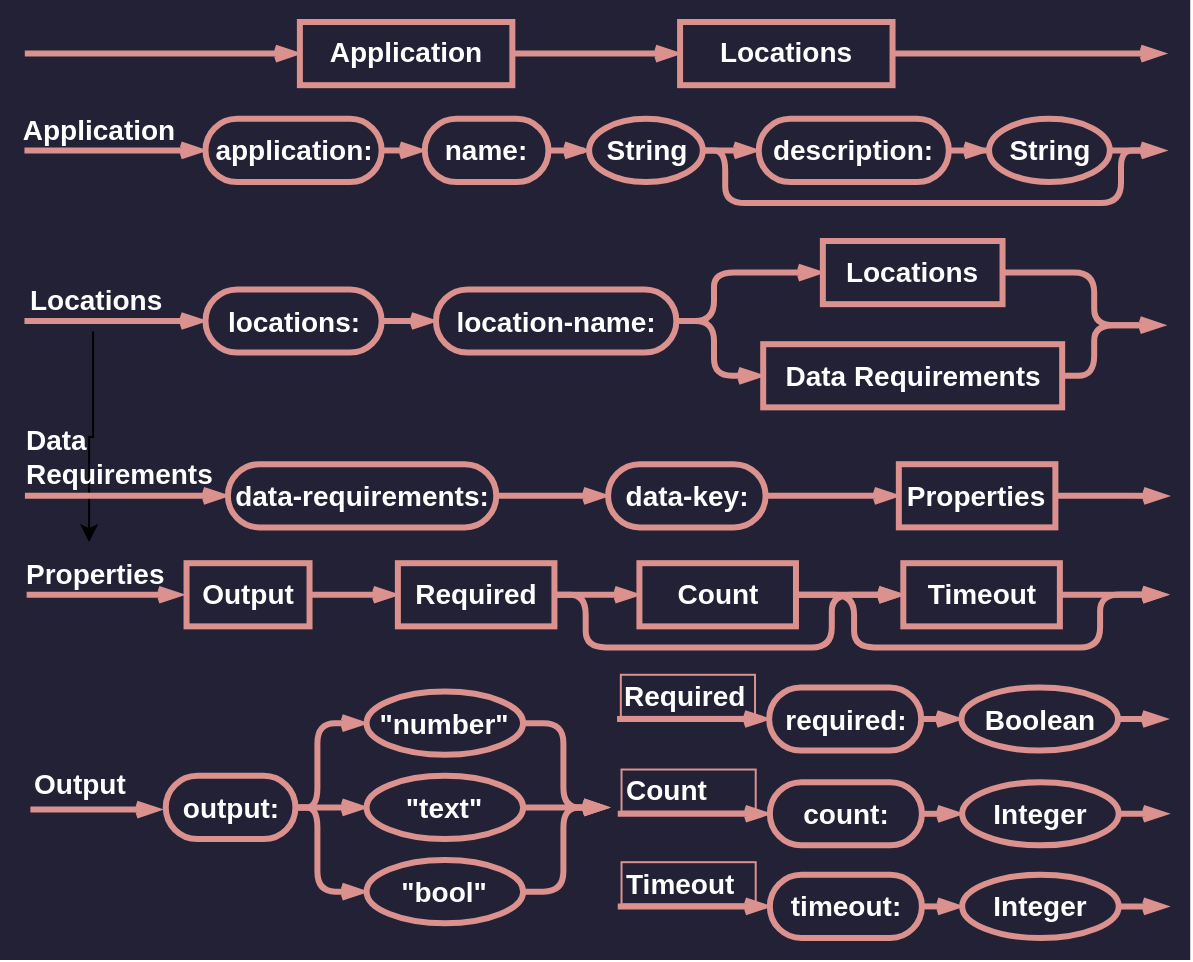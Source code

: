 <mxfile version="22.1.16" type="device">
  <diagram name="Page-1" id="lv2RBA-2qfxnkMvO_x3A">
    <mxGraphModel dx="336" dy="812" grid="1" gridSize="10" guides="1" tooltips="1" connect="1" arrows="1" fold="1" page="1" pageScale="1" pageWidth="850" pageHeight="1100" math="0" shadow="0">
      <root>
        <mxCell id="0" />
        <mxCell id="1" parent="0" />
        <mxCell id="O5-8CPs11LgDphCisBiJ-3" value="" style="group;fillColor=#232136;strokeColor=#232136;strokeWidth=22;" parent="1" vertex="1" connectable="0">
          <mxGeometry x="940" y="290" width="573.1" height="458" as="geometry" />
        </mxCell>
        <mxCell id="4REqOIB7tcGAyymllORO-14" style="edgeStyle=orthogonalEdgeStyle;shape=connector;curved=0;rounded=0;orthogonalLoop=1;jettySize=auto;html=1;exitX=0;exitY=0.5;exitDx=0;exitDy=0;labelBackgroundColor=default;strokeColor=#DB918D;strokeWidth=3;align=center;verticalAlign=middle;fontFamily=Helvetica;fontSize=11;fontColor=#FFFFFF;endArrow=none;endFill=0;startArrow=openThin;startFill=0;fontStyle=0" parent="O5-8CPs11LgDphCisBiJ-3" source="4REqOIB7tcGAyymllORO-15" edge="1">
          <mxGeometry relative="1" as="geometry">
            <mxPoint x="1.23" y="149.508" as="targetPoint" />
          </mxGeometry>
        </mxCell>
        <mxCell id="4REqOIB7tcGAyymllORO-15" value="&lt;b style=&quot;border-color: var(--border-color); font-size: 14px;&quot;&gt;&lt;font style=&quot;border-color: var(--border-color); font-size: 14px;&quot;&gt;locations:&lt;/font&gt;&lt;/b&gt;" style="rounded=1;whiteSpace=wrap;html=1;strokeColor=#DB918D;fontFamily=Helvetica;fontSize=14;fontColor=#FFFFFF;fillColor=none;arcSize=50;fontStyle=0;shadow=0;labelBackgroundColor=none;align=center;verticalAlign=middle;strokeWidth=3;container=0;" parent="O5-8CPs11LgDphCisBiJ-3" vertex="1">
          <mxGeometry x="91.739" y="133.715" width="88.071" height="31.586" as="geometry" />
        </mxCell>
        <mxCell id="3jkLYGCz1c5kdh6TVQaA-1" value="" style="edgeStyle=orthogonalEdgeStyle;rounded=0;orthogonalLoop=1;jettySize=auto;html=1;" edge="1" parent="O5-8CPs11LgDphCisBiJ-3" source="4REqOIB7tcGAyymllORO-19" target="4REqOIB7tcGAyymllORO-117">
          <mxGeometry relative="1" as="geometry" />
        </mxCell>
        <mxCell id="4REqOIB7tcGAyymllORO-19" value="&lt;font style=&quot;font-size: 14px;&quot;&gt;&lt;b style=&quot;font-size: 14px;&quot;&gt;Locations&lt;/b&gt;&lt;/font&gt;" style="text;html=1;strokeColor=none;fillColor=none;align=left;verticalAlign=middle;whiteSpace=wrap;rounded=0;fontSize=14;fontFamily=Helvetica;fontColor=#FFFFFF;fontStyle=0;container=0;" parent="O5-8CPs11LgDphCisBiJ-3" vertex="1">
          <mxGeometry x="2.013" y="123.186" width="67.093" height="31.586" as="geometry" />
        </mxCell>
        <mxCell id="4REqOIB7tcGAyymllORO-65" style="edgeStyle=orthogonalEdgeStyle;shape=connector;curved=0;rounded=1;orthogonalLoop=1;jettySize=auto;html=1;exitX=1;exitY=0.5;exitDx=0;exitDy=0;labelBackgroundColor=default;strokeColor=#DB918D;strokeWidth=3;align=center;verticalAlign=middle;fontFamily=Helvetica;fontSize=11;fontColor=#FFFFFF;startArrow=none;startFill=0;endArrow=none;endFill=0;fontStyle=0" parent="O5-8CPs11LgDphCisBiJ-3" source="4REqOIB7tcGAyymllORO-50" edge="1">
          <mxGeometry relative="1" as="geometry">
            <mxPoint x="558.451" y="151.614" as="targetPoint" />
            <Array as="points">
              <mxPoint x="536.087" y="125.292" />
              <mxPoint x="536.087" y="151.614" />
            </Array>
          </mxGeometry>
        </mxCell>
        <mxCell id="4REqOIB7tcGAyymllORO-50" value="&lt;b style=&quot;border-color: var(--border-color); font-size: 14px;&quot;&gt;&lt;font style=&quot;border-color: var(--border-color); font-size: 14px;&quot;&gt;Locations&lt;/font&gt;&lt;/b&gt;" style="rounded=1;whiteSpace=wrap;html=1;strokeColor=#DB918D;fontFamily=Helvetica;fontSize=14;fontColor=#FFFFFF;fillColor=none;arcSize=0;fontStyle=0;shadow=0;labelBackgroundColor=none;container=0;strokeWidth=3;" parent="O5-8CPs11LgDphCisBiJ-3" vertex="1">
          <mxGeometry x="400.424" y="109.499" width="89.838" height="31.586" as="geometry" />
        </mxCell>
        <mxCell id="4REqOIB7tcGAyymllORO-55" style="edgeStyle=orthogonalEdgeStyle;shape=connector;curved=0;rounded=1;orthogonalLoop=1;jettySize=auto;html=1;exitX=1;exitY=0.5;exitDx=0;exitDy=0;entryX=0;entryY=0.5;entryDx=0;entryDy=0;labelBackgroundColor=default;strokeColor=#DB918D;strokeWidth=3;align=center;verticalAlign=middle;fontFamily=Helvetica;fontSize=11;fontColor=#FFFFFF;startArrow=none;startFill=0;endArrow=openThin;endFill=0;fontStyle=0" parent="O5-8CPs11LgDphCisBiJ-3" source="4REqOIB7tcGAyymllORO-51" target="4REqOIB7tcGAyymllORO-50" edge="1">
          <mxGeometry relative="1" as="geometry">
            <Array as="points">
              <mxPoint x="345.989" y="149.508" />
              <mxPoint x="345.989" y="125.292" />
            </Array>
          </mxGeometry>
        </mxCell>
        <mxCell id="4REqOIB7tcGAyymllORO-51" value="&lt;p style=&quot;font-size: 14px;&quot;&gt;&lt;font style=&quot;font-size: 14px;&quot;&gt;&lt;b style=&quot;font-size: 14px;&quot;&gt;location-name:&lt;/b&gt;&lt;/font&gt;&lt;/p&gt;" style="rounded=1;whiteSpace=wrap;html=1;arcSize=50;fontStyle=0;fillColor=none;strokeColor=#DB918D;labelBackgroundColor=none;fontColor=#FFFFFF;container=0;strokeWidth=3;fontSize=14;" parent="O5-8CPs11LgDphCisBiJ-3" vertex="1">
          <mxGeometry x="206.979" y="133.715" width="120.209" height="31.586" as="geometry" />
        </mxCell>
        <mxCell id="4REqOIB7tcGAyymllORO-53" value="" style="edgeStyle=orthogonalEdgeStyle;shape=connector;curved=0;rounded=0;orthogonalLoop=1;jettySize=auto;html=1;labelBackgroundColor=default;strokeColor=#DB918D;strokeWidth=3;align=center;verticalAlign=middle;fontFamily=Helvetica;fontSize=11;fontColor=#FFFFFF;startArrow=none;startFill=0;endArrow=openThin;endFill=0;fontStyle=0" parent="O5-8CPs11LgDphCisBiJ-3" source="4REqOIB7tcGAyymllORO-15" target="4REqOIB7tcGAyymllORO-51" edge="1">
          <mxGeometry relative="1" as="geometry">
            <Array as="points">
              <mxPoint x="189.438" y="149.508" />
              <mxPoint x="189.438" y="149.508" />
            </Array>
          </mxGeometry>
        </mxCell>
        <mxCell id="4REqOIB7tcGAyymllORO-64" style="edgeStyle=orthogonalEdgeStyle;shape=connector;curved=0;rounded=1;orthogonalLoop=1;jettySize=auto;html=1;exitX=1;exitY=0.5;exitDx=0;exitDy=0;labelBackgroundColor=default;strokeColor=#DB918D;strokeWidth=3;align=center;verticalAlign=middle;fontFamily=Helvetica;fontSize=11;fontColor=#FFFFFF;startArrow=none;startFill=0;endArrow=openThin;endFill=0;entryX=-0.004;entryY=0.719;entryDx=0;entryDy=0;entryPerimeter=0;fontStyle=0" parent="O5-8CPs11LgDphCisBiJ-3" source="4REqOIB7tcGAyymllORO-54" edge="1">
          <mxGeometry relative="1" as="geometry">
            <mxPoint x="571.333" y="151.435" as="targetPoint" />
            <Array as="points">
              <mxPoint x="536.087" y="176.883" />
              <mxPoint x="536.087" y="151.614" />
              <mxPoint x="571.87" y="151.614" />
            </Array>
          </mxGeometry>
        </mxCell>
        <mxCell id="4REqOIB7tcGAyymllORO-54" value="&lt;b style=&quot;border-color: var(--border-color); font-size: 14px;&quot;&gt;&lt;font style=&quot;border-color: var(--border-color); font-size: 14px;&quot;&gt;Data Requirements&lt;/font&gt;&lt;/b&gt;" style="rounded=1;whiteSpace=wrap;html=1;strokeColor=#DB918D;fontFamily=Helvetica;fontSize=14;fontColor=#FFFFFF;fillColor=none;arcSize=0;fontStyle=0;shadow=0;labelBackgroundColor=none;container=0;strokeWidth=3;" parent="O5-8CPs11LgDphCisBiJ-3" vertex="1">
          <mxGeometry x="370.601" y="161.09" width="149.484" height="31.586" as="geometry" />
        </mxCell>
        <mxCell id="4REqOIB7tcGAyymllORO-56" style="edgeStyle=orthogonalEdgeStyle;shape=connector;curved=0;rounded=1;orthogonalLoop=1;jettySize=auto;html=1;exitX=1;exitY=0.5;exitDx=0;exitDy=0;entryX=0;entryY=0.5;entryDx=0;entryDy=0;labelBackgroundColor=default;strokeColor=#DB918D;strokeWidth=3;align=center;verticalAlign=middle;fontFamily=Helvetica;fontSize=11;fontColor=#FFFFFF;startArrow=none;startFill=0;endArrow=openThin;endFill=0;fontStyle=0" parent="O5-8CPs11LgDphCisBiJ-3" source="4REqOIB7tcGAyymllORO-51" target="4REqOIB7tcGAyymllORO-54" edge="1">
          <mxGeometry relative="1" as="geometry">
            <Array as="points">
              <mxPoint x="345.989" y="149.508" />
              <mxPoint x="345.989" y="176.883" />
            </Array>
          </mxGeometry>
        </mxCell>
        <mxCell id="4REqOIB7tcGAyymllORO-2" style="edgeStyle=orthogonalEdgeStyle;shape=connector;curved=0;rounded=0;orthogonalLoop=1;jettySize=auto;html=1;exitX=0;exitY=0.5;exitDx=0;exitDy=0;labelBackgroundColor=default;strokeColor=#DB918D;strokeWidth=3;align=center;verticalAlign=middle;fontFamily=Helvetica;fontSize=11;fontColor=#FFFFFF;endArrow=none;endFill=0;startArrow=openThin;startFill=0;fontStyle=0" parent="O5-8CPs11LgDphCisBiJ-3" source="4REqOIB7tcGAyymllORO-3" edge="1">
          <mxGeometry relative="1" as="geometry">
            <mxPoint x="1.403" y="15.793" as="targetPoint" />
          </mxGeometry>
        </mxCell>
        <mxCell id="4REqOIB7tcGAyymllORO-3" value="&lt;b style=&quot;border-color: var(--border-color); font-size: 14px;&quot;&gt;&lt;font style=&quot;border-color: var(--border-color); font-size: 14px;&quot;&gt;Application&lt;/font&gt;&lt;/b&gt;" style="rounded=1;whiteSpace=wrap;html=1;strokeColor=#DB918D;fontFamily=Helvetica;fontSize=14;fontColor=#FFFFFF;fillColor=none;arcSize=0;fontStyle=0;shadow=0;labelBackgroundColor=none;align=center;verticalAlign=top;strokeWidth=3;container=0;" parent="O5-8CPs11LgDphCisBiJ-3" vertex="1">
          <mxGeometry x="138.945" width="106.231" height="31.586" as="geometry" />
        </mxCell>
        <mxCell id="4REqOIB7tcGAyymllORO-4" style="edgeStyle=orthogonalEdgeStyle;shape=connector;curved=0;rounded=0;orthogonalLoop=1;jettySize=auto;html=1;exitX=1;exitY=0.5;exitDx=0;exitDy=0;labelBackgroundColor=default;strokeColor=#DB918D;strokeWidth=3;align=center;verticalAlign=middle;fontFamily=Helvetica;fontSize=11;fontColor=#FFFFFF;endArrow=openThin;endFill=0;fontStyle=0" parent="O5-8CPs11LgDphCisBiJ-3" source="4REqOIB7tcGAyymllORO-5" edge="1">
          <mxGeometry relative="1" as="geometry">
            <mxPoint x="571.697" y="15.793" as="targetPoint" />
          </mxGeometry>
        </mxCell>
        <mxCell id="4REqOIB7tcGAyymllORO-5" value="&lt;b style=&quot;border-color: var(--border-color); font-size: 14px;&quot;&gt;&lt;font style=&quot;border-color: var(--border-color); font-size: 14px;&quot;&gt;Locations&lt;/font&gt;&lt;/b&gt;" style="rounded=1;whiteSpace=wrap;html=1;strokeColor=#DB918D;fontFamily=Helvetica;fontSize=14;fontColor=#FFFFFF;fillColor=none;arcSize=0;fontStyle=0;shadow=0;labelBackgroundColor=none;verticalAlign=top;strokeWidth=3;container=0;" parent="O5-8CPs11LgDphCisBiJ-3" vertex="1">
          <mxGeometry x="329.042" width="106.231" height="31.586" as="geometry" />
        </mxCell>
        <mxCell id="4REqOIB7tcGAyymllORO-6" style="edgeStyle=orthogonalEdgeStyle;shape=connector;curved=0;rounded=0;orthogonalLoop=1;jettySize=auto;html=1;exitX=1;exitY=0.5;exitDx=0;exitDy=0;labelBackgroundColor=default;strokeColor=#DB918D;strokeWidth=3;align=center;verticalAlign=middle;fontFamily=Helvetica;fontSize=11;fontColor=#FFFFFF;endArrow=openThin;endFill=0;fontStyle=0" parent="O5-8CPs11LgDphCisBiJ-3" source="4REqOIB7tcGAyymllORO-3" target="4REqOIB7tcGAyymllORO-5" edge="1">
          <mxGeometry relative="1" as="geometry" />
        </mxCell>
        <mxCell id="MEt0MIwIxQcFvyBTdbw6-34" style="edgeStyle=orthogonalEdgeStyle;shape=connector;curved=0;rounded=0;orthogonalLoop=1;jettySize=auto;html=1;exitX=0;exitY=0.5;exitDx=0;exitDy=0;labelBackgroundColor=default;strokeColor=#DB918D;strokeWidth=3;align=center;verticalAlign=middle;fontFamily=Helvetica;fontSize=11;fontColor=#FFFFFF;endArrow=none;endFill=0;startArrow=openThin;startFill=0;fontStyle=0" parent="O5-8CPs11LgDphCisBiJ-3" source="MEt0MIwIxQcFvyBTdbw6-35" edge="1">
          <mxGeometry relative="1" as="geometry">
            <mxPoint x="1.23" y="64.225" as="targetPoint" />
          </mxGeometry>
        </mxCell>
        <mxCell id="MEt0MIwIxQcFvyBTdbw6-35" value="&lt;b style=&quot;border-color: var(--border-color); font-size: 14px;&quot;&gt;&lt;font style=&quot;border-color: var(--border-color); font-size: 14px;&quot;&gt;application:&lt;/font&gt;&lt;/b&gt;" style="rounded=1;whiteSpace=wrap;html=1;strokeColor=#DB918D;fontFamily=Helvetica;fontSize=14;fontColor=#FFFFFF;fillColor=none;arcSize=50;fontStyle=0;shadow=0;labelBackgroundColor=none;align=center;verticalAlign=middle;strokeWidth=3;container=0;" parent="O5-8CPs11LgDphCisBiJ-3" vertex="1">
          <mxGeometry x="91.739" y="48.432" width="88.071" height="31.586" as="geometry" />
        </mxCell>
        <mxCell id="MEt0MIwIxQcFvyBTdbw6-36" style="edgeStyle=orthogonalEdgeStyle;shape=connector;curved=0;rounded=0;orthogonalLoop=1;jettySize=auto;html=1;exitX=1;exitY=0.5;exitDx=0;exitDy=0;labelBackgroundColor=default;strokeColor=#DB918D;strokeWidth=3;align=center;verticalAlign=middle;fontFamily=Helvetica;fontSize=11;fontColor=#FFFFFF;endArrow=openThin;endFill=0;fontStyle=0" parent="O5-8CPs11LgDphCisBiJ-3" source="MEt0MIwIxQcFvyBTdbw6-46" edge="1">
          <mxGeometry relative="1" as="geometry">
            <mxPoint x="571.87" y="64.225" as="targetPoint" />
            <mxPoint x="556.215" y="64.225" as="sourcePoint" />
            <Array as="points" />
          </mxGeometry>
        </mxCell>
        <mxCell id="MEt0MIwIxQcFvyBTdbw6-37" value="&lt;b style=&quot;border-color: var(--border-color); font-size: 14px;&quot;&gt;&lt;font style=&quot;border-color: var(--border-color); font-size: 14px;&quot;&gt;name:&lt;/font&gt;&lt;/b&gt;" style="rounded=1;whiteSpace=wrap;html=1;strokeColor=#DB918D;fontFamily=Helvetica;fontSize=14;fontColor=#FFFFFF;fillColor=none;arcSize=50;fontStyle=0;shadow=0;labelBackgroundColor=none;verticalAlign=middle;strokeWidth=3;container=0;" parent="O5-8CPs11LgDphCisBiJ-3" vertex="1">
          <mxGeometry x="201.392" y="48.432" width="61.849" height="31.586" as="geometry" />
        </mxCell>
        <mxCell id="MEt0MIwIxQcFvyBTdbw6-38" style="edgeStyle=orthogonalEdgeStyle;shape=connector;curved=0;rounded=0;orthogonalLoop=1;jettySize=auto;html=1;exitX=1;exitY=0.5;exitDx=0;exitDy=0;labelBackgroundColor=default;strokeColor=#DB918D;strokeWidth=3;align=center;verticalAlign=middle;fontFamily=Helvetica;fontSize=11;fontColor=#FFFFFF;endArrow=openThin;endFill=0;fontStyle=0" parent="O5-8CPs11LgDphCisBiJ-3" source="MEt0MIwIxQcFvyBTdbw6-35" target="MEt0MIwIxQcFvyBTdbw6-37" edge="1">
          <mxGeometry relative="1" as="geometry">
            <Array as="points">
              <mxPoint x="214.039" y="64.225" />
              <mxPoint x="214.039" y="64.225" />
            </Array>
          </mxGeometry>
        </mxCell>
        <mxCell id="MEt0MIwIxQcFvyBTdbw6-39" value="&lt;font style=&quot;font-size: 14px;&quot;&gt;&lt;b style=&quot;font-size: 14px;&quot;&gt;Application&lt;/b&gt;&lt;/font&gt;" style="text;html=1;strokeColor=none;fillColor=none;align=center;verticalAlign=middle;whiteSpace=wrap;rounded=0;fontSize=14;fontFamily=Helvetica;fontColor=#FFFFFF;fontStyle=0;container=0;" parent="O5-8CPs11LgDphCisBiJ-3" vertex="1">
          <mxGeometry x="5.367" y="37.903" width="67.093" height="31.586" as="geometry" />
        </mxCell>
        <mxCell id="MEt0MIwIxQcFvyBTdbw6-42" value="" style="edgeStyle=orthogonalEdgeStyle;shape=connector;curved=0;rounded=0;orthogonalLoop=1;jettySize=auto;html=1;exitX=1;exitY=0.5;exitDx=0;exitDy=0;labelBackgroundColor=default;strokeColor=#DB918D;strokeWidth=3;align=center;verticalAlign=middle;fontFamily=Helvetica;fontSize=11;fontColor=#FFFFFF;endArrow=openThin;endFill=0;fontStyle=0" parent="O5-8CPs11LgDphCisBiJ-3" source="MEt0MIwIxQcFvyBTdbw6-37" target="MEt0MIwIxQcFvyBTdbw6-41" edge="1">
          <mxGeometry relative="1" as="geometry">
            <mxPoint x="571.523" y="64.225" as="targetPoint" />
            <mxPoint x="281.132" y="64.225" as="sourcePoint" />
            <Array as="points">
              <mxPoint x="281.132" y="64.225" />
              <mxPoint x="281.132" y="64.225" />
            </Array>
          </mxGeometry>
        </mxCell>
        <mxCell id="MEt0MIwIxQcFvyBTdbw6-45" style="edgeStyle=orthogonalEdgeStyle;shape=connector;curved=0;rounded=1;orthogonalLoop=1;jettySize=auto;html=1;labelBackgroundColor=default;strokeColor=#DB918D;strokeWidth=3;align=center;verticalAlign=middle;fontFamily=Helvetica;fontSize=11;fontColor=#FFFFFF;endArrow=none;endFill=0;fontStyle=0" parent="O5-8CPs11LgDphCisBiJ-3" source="MEt0MIwIxQcFvyBTdbw6-41" edge="1">
          <mxGeometry relative="1" as="geometry">
            <mxPoint x="560.688" y="64.225" as="targetPoint" />
            <Array as="points">
              <mxPoint x="351.58" y="64.225" />
              <mxPoint x="351.58" y="90.547" />
              <mxPoint x="549.506" y="90.547" />
              <mxPoint x="549.506" y="64.225" />
            </Array>
          </mxGeometry>
        </mxCell>
        <mxCell id="MEt0MIwIxQcFvyBTdbw6-41" value="&lt;b style=&quot;border-color: var(--border-color); font-size: 14px;&quot;&gt;&lt;font style=&quot;border-color: var(--border-color); font-size: 14px;&quot;&gt;String&lt;/font&gt;&lt;/b&gt;" style="ellipse;whiteSpace=wrap;html=1;rounded=1;labelBackgroundColor=none;strokeColor=#DB918D;fontFamily=Helvetica;fontSize=14;fontColor=#FFFFFF;fillColor=none;container=0;strokeWidth=3;fontStyle=0" parent="O5-8CPs11LgDphCisBiJ-3" vertex="1">
          <mxGeometry x="283.559" y="48.432" width="56.839" height="31.586" as="geometry" />
        </mxCell>
        <mxCell id="MEt0MIwIxQcFvyBTdbw6-44" value="" style="edgeStyle=orthogonalEdgeStyle;shape=connector;curved=0;rounded=0;orthogonalLoop=1;jettySize=auto;html=1;exitX=1;exitY=0.5;exitDx=0;exitDy=0;labelBackgroundColor=default;strokeColor=#DB918D;strokeWidth=3;align=center;verticalAlign=middle;fontFamily=Helvetica;fontSize=11;fontColor=#FFFFFF;endArrow=openThin;endFill=0;fontStyle=0" parent="O5-8CPs11LgDphCisBiJ-3" source="MEt0MIwIxQcFvyBTdbw6-41" target="MEt0MIwIxQcFvyBTdbw6-43" edge="1">
          <mxGeometry relative="1" as="geometry">
            <mxPoint x="571.523" y="64.225" as="targetPoint" />
            <mxPoint x="359.408" y="64.225" as="sourcePoint" />
            <Array as="points">
              <mxPoint x="359.408" y="64.225" />
              <mxPoint x="359.408" y="64.225" />
            </Array>
          </mxGeometry>
        </mxCell>
        <mxCell id="MEt0MIwIxQcFvyBTdbw6-43" value="&lt;b style=&quot;border-color: var(--border-color); font-size: 14px;&quot;&gt;&lt;font style=&quot;border-color: var(--border-color); font-size: 14px;&quot;&gt;description:&lt;/font&gt;&lt;/b&gt;" style="rounded=1;whiteSpace=wrap;html=1;strokeColor=#DB918D;fontFamily=Helvetica;fontSize=14;fontColor=#FFFFFF;fillColor=none;arcSize=50;fontStyle=0;shadow=0;labelBackgroundColor=none;verticalAlign=middle;strokeWidth=3;container=0;" parent="O5-8CPs11LgDphCisBiJ-3" vertex="1">
          <mxGeometry x="368.354" y="48.432" width="95.049" height="31.586" as="geometry" />
        </mxCell>
        <mxCell id="MEt0MIwIxQcFvyBTdbw6-47" value="" style="edgeStyle=orthogonalEdgeStyle;shape=connector;curved=0;rounded=0;orthogonalLoop=1;jettySize=auto;html=1;exitX=1;exitY=0.5;exitDx=0;exitDy=0;labelBackgroundColor=default;strokeColor=#DB918D;strokeWidth=3;align=center;verticalAlign=middle;fontFamily=Helvetica;fontSize=11;fontColor=#FFFFFF;endArrow=openThin;endFill=0;fontStyle=0" parent="O5-8CPs11LgDphCisBiJ-3" source="MEt0MIwIxQcFvyBTdbw6-43" target="MEt0MIwIxQcFvyBTdbw6-46" edge="1">
          <mxGeometry relative="1" as="geometry">
            <mxPoint x="571.523" y="64.225" as="targetPoint" />
            <mxPoint x="482.412" y="64.225" as="sourcePoint" />
            <Array as="points">
              <mxPoint x="482.412" y="64.225" />
              <mxPoint x="482.412" y="64.225" />
            </Array>
          </mxGeometry>
        </mxCell>
        <mxCell id="MEt0MIwIxQcFvyBTdbw6-46" value="&lt;b style=&quot;border-color: var(--border-color); font-size: 14px;&quot;&gt;&lt;font style=&quot;border-color: var(--border-color); font-size: 14px;&quot;&gt;String&lt;/font&gt;&lt;/b&gt;" style="ellipse;whiteSpace=wrap;html=1;rounded=1;labelBackgroundColor=none;strokeColor=#DB918D;fontFamily=Helvetica;fontSize=14;fontColor=#FFFFFF;fillColor=none;container=0;strokeWidth=3;fontStyle=0" parent="O5-8CPs11LgDphCisBiJ-3" vertex="1">
          <mxGeometry x="483.53" y="48.432" width="60.384" height="31.586" as="geometry" />
        </mxCell>
        <mxCell id="4REqOIB7tcGAyymllORO-69" style="edgeStyle=orthogonalEdgeStyle;shape=connector;curved=0;rounded=0;orthogonalLoop=1;jettySize=auto;html=1;exitX=0;exitY=0.5;exitDx=0;exitDy=0;labelBackgroundColor=default;strokeColor=#DB918D;strokeWidth=3;align=center;verticalAlign=middle;fontFamily=Helvetica;fontSize=11;fontColor=#FFFFFF;endArrow=none;endFill=0;startArrow=openThin;startFill=0;fontStyle=0" parent="O5-8CPs11LgDphCisBiJ-3" source="4REqOIB7tcGAyymllORO-70" edge="1">
          <mxGeometry relative="1" as="geometry">
            <mxPoint x="1.454" y="236.897" as="targetPoint" />
          </mxGeometry>
        </mxCell>
        <mxCell id="4REqOIB7tcGAyymllORO-70" value="&lt;font style=&quot;font-size: 14px;&quot;&gt;&lt;b style=&quot;font-size: 14px;&quot;&gt;data-requirements:&lt;/b&gt;&lt;/font&gt;" style="rounded=1;whiteSpace=wrap;html=1;strokeColor=#DB918D;fontFamily=Helvetica;fontSize=14;fontColor=#FFFFFF;fillColor=none;arcSize=50;fontStyle=0;shadow=0;labelBackgroundColor=none;align=center;verticalAlign=middle;strokeWidth=3;container=0;" parent="O5-8CPs11LgDphCisBiJ-3" vertex="1">
          <mxGeometry x="102.955" y="221.103" width="134.187" height="31.586" as="geometry" />
        </mxCell>
        <mxCell id="4REqOIB7tcGAyymllORO-71" value="&lt;font style=&quot;font-size: 14px;&quot;&gt;&lt;b style=&quot;font-size: 14px;&quot;&gt;Data&lt;br style=&quot;font-size: 14px;&quot;&gt;Requirements&lt;br style=&quot;font-size: 14px;&quot;&gt;&lt;/b&gt;&lt;/font&gt;" style="text;html=1;strokeColor=none;fillColor=none;align=left;verticalAlign=middle;whiteSpace=wrap;rounded=0;fontSize=14;fontFamily=Helvetica;fontColor=#FFFFFF;container=0;fontStyle=0" parent="O5-8CPs11LgDphCisBiJ-3" vertex="1">
          <mxGeometry y="201.099" width="67.093" height="31.586" as="geometry" />
        </mxCell>
        <mxCell id="4REqOIB7tcGAyymllORO-104" value="&lt;font style=&quot;font-size: 14px;&quot;&gt;&lt;b style=&quot;font-size: 14px;&quot;&gt;data-key:&lt;/b&gt;&lt;/font&gt;" style="rounded=1;whiteSpace=wrap;html=1;strokeColor=#DB918D;fontFamily=Helvetica;fontSize=14;fontColor=#FFFFFF;fillColor=none;arcSize=50;fontStyle=0;shadow=0;labelBackgroundColor=none;align=center;verticalAlign=middle;strokeWidth=3;container=0;" parent="O5-8CPs11LgDphCisBiJ-3" vertex="1">
          <mxGeometry x="293.052" y="221.103" width="78.734" height="31.586" as="geometry" />
        </mxCell>
        <mxCell id="4REqOIB7tcGAyymllORO-112" style="edgeStyle=orthogonalEdgeStyle;shape=connector;curved=0;rounded=1;orthogonalLoop=1;jettySize=auto;html=1;entryX=0;entryY=0.5;entryDx=0;entryDy=0;labelBackgroundColor=default;strokeColor=#DB918D;strokeWidth=3;align=center;verticalAlign=middle;fontFamily=Helvetica;fontSize=11;fontColor=#FFFFFF;startArrow=none;startFill=0;endArrow=openThin;endFill=0;fontStyle=0" parent="O5-8CPs11LgDphCisBiJ-3" source="4REqOIB7tcGAyymllORO-70" target="4REqOIB7tcGAyymllORO-104" edge="1">
          <mxGeometry relative="1" as="geometry" />
        </mxCell>
        <mxCell id="4REqOIB7tcGAyymllORO-105" value="&lt;b style=&quot;border-color: var(--border-color); font-size: 14px;&quot;&gt;&lt;font style=&quot;border-color: var(--border-color); font-size: 14px;&quot;&gt;Output&lt;/font&gt;&lt;/b&gt;" style="rounded=1;whiteSpace=wrap;html=1;strokeColor=#DB918D;fontFamily=Helvetica;fontSize=14;fontColor=#FFFFFF;fillColor=none;arcSize=0;fontStyle=0;shadow=0;labelBackgroundColor=none;container=0;strokeWidth=3;" parent="O5-8CPs11LgDphCisBiJ-3" vertex="1">
          <mxGeometry x="82.268" y="270.589" width="61.502" height="31.586" as="geometry" />
        </mxCell>
        <mxCell id="4REqOIB7tcGAyymllORO-125" style="edgeStyle=orthogonalEdgeStyle;shape=connector;curved=0;rounded=1;orthogonalLoop=1;jettySize=auto;html=1;exitX=1;exitY=0.5;exitDx=0;exitDy=0;labelBackgroundColor=default;strokeColor=#DB918D;strokeWidth=3;align=center;verticalAlign=middle;fontFamily=Helvetica;fontSize=11;fontColor=#FFFFFF;startArrow=none;startFill=0;endArrow=openThin;endFill=0;fontStyle=0" parent="O5-8CPs11LgDphCisBiJ-3" source="4REqOIB7tcGAyymllORO-106" edge="1">
          <mxGeometry relative="1" as="geometry">
            <mxPoint x="572.608" y="286.309" as="targetPoint" />
            <Array as="points">
              <mxPoint x="416.057" y="286.382" />
              <mxPoint x="416.057" y="312.703" />
              <mxPoint x="539.061" y="312.703" />
              <mxPoint x="539.061" y="286.382" />
            </Array>
          </mxGeometry>
        </mxCell>
        <mxCell id="4REqOIB7tcGAyymllORO-106" value="&lt;font style=&quot;font-size: 14px;&quot;&gt;&lt;b style=&quot;font-size: 14px;&quot;&gt;Count&lt;/b&gt;&lt;/font&gt;" style="rounded=1;whiteSpace=wrap;html=1;strokeColor=#DB918D;fontFamily=Helvetica;fontSize=14;fontColor=#FFFFFF;fillColor=none;arcSize=0;fontStyle=0;shadow=0;labelBackgroundColor=none;container=0;strokeWidth=3;" parent="O5-8CPs11LgDphCisBiJ-3" vertex="1">
          <mxGeometry x="308.708" y="270.589" width="78.276" height="31.586" as="geometry" />
        </mxCell>
        <mxCell id="4REqOIB7tcGAyymllORO-123" style="edgeStyle=orthogonalEdgeStyle;shape=connector;curved=0;rounded=1;orthogonalLoop=1;jettySize=auto;html=1;exitX=1;exitY=0.5;exitDx=0;exitDy=0;labelBackgroundColor=default;strokeColor=#DB918D;strokeWidth=3;align=center;verticalAlign=middle;fontFamily=Helvetica;fontSize=11;fontColor=#FFFFFF;startArrow=none;startFill=0;endArrow=openThin;endFill=0;fontStyle=0" parent="O5-8CPs11LgDphCisBiJ-3" source="4REqOIB7tcGAyymllORO-107" edge="1">
          <mxGeometry relative="1" as="geometry">
            <mxPoint x="572.608" y="286.351" as="targetPoint" />
          </mxGeometry>
        </mxCell>
        <mxCell id="4REqOIB7tcGAyymllORO-107" value="&lt;font style=&quot;font-size: 14px;&quot;&gt;&lt;b style=&quot;font-size: 14px;&quot;&gt;Timeout&lt;/b&gt;&lt;/font&gt;" style="rounded=1;whiteSpace=wrap;html=1;strokeColor=#DB918D;fontFamily=Helvetica;fontSize=14;fontColor=#FFFFFF;fillColor=none;arcSize=0;fontStyle=0;shadow=0;labelBackgroundColor=none;container=0;strokeWidth=3;" parent="O5-8CPs11LgDphCisBiJ-3" vertex="1">
          <mxGeometry x="440.658" y="270.589" width="78.276" height="31.586" as="geometry" />
        </mxCell>
        <mxCell id="4REqOIB7tcGAyymllORO-122" style="edgeStyle=orthogonalEdgeStyle;shape=connector;curved=0;rounded=1;orthogonalLoop=1;jettySize=auto;html=1;exitX=1;exitY=0.5;exitDx=0;exitDy=0;entryX=0;entryY=0.5;entryDx=0;entryDy=0;labelBackgroundColor=default;strokeColor=#DB918D;strokeWidth=3;align=center;verticalAlign=middle;fontFamily=Helvetica;fontSize=11;fontColor=#FFFFFF;startArrow=none;startFill=0;endArrow=openThin;endFill=0;fontStyle=0" parent="O5-8CPs11LgDphCisBiJ-3" source="4REqOIB7tcGAyymllORO-106" target="4REqOIB7tcGAyymllORO-107" edge="1">
          <mxGeometry relative="1" as="geometry" />
        </mxCell>
        <mxCell id="4REqOIB7tcGAyymllORO-114" style="edgeStyle=orthogonalEdgeStyle;shape=connector;curved=0;rounded=1;orthogonalLoop=1;jettySize=auto;html=1;exitX=1;exitY=0.5;exitDx=0;exitDy=0;labelBackgroundColor=default;strokeColor=#DB918D;strokeWidth=3;align=center;verticalAlign=middle;fontFamily=Helvetica;fontSize=11;fontColor=#FFFFFF;startArrow=none;startFill=0;endArrow=openThin;endFill=0;entryX=-0.013;entryY=0.943;entryDx=0;entryDy=0;entryPerimeter=0;fontStyle=0" parent="O5-8CPs11LgDphCisBiJ-3" source="4REqOIB7tcGAyymllORO-111" edge="1">
          <mxGeometry relative="1" as="geometry">
            <mxPoint x="573.1" y="236.981" as="targetPoint" />
          </mxGeometry>
        </mxCell>
        <mxCell id="4REqOIB7tcGAyymllORO-111" value="&lt;font style=&quot;font-size: 14px;&quot;&gt;&lt;b style=&quot;font-size: 14px;&quot;&gt;Properties&lt;/b&gt;&lt;/font&gt;" style="rounded=1;whiteSpace=wrap;html=1;strokeColor=#DB918D;fontFamily=Helvetica;fontSize=14;fontColor=#FFFFFF;fillColor=none;arcSize=0;fontStyle=0;shadow=0;labelBackgroundColor=none;container=0;strokeWidth=3;" parent="O5-8CPs11LgDphCisBiJ-3" vertex="1">
          <mxGeometry x="438.421" y="221.103" width="78.276" height="31.586" as="geometry" />
        </mxCell>
        <mxCell id="4REqOIB7tcGAyymllORO-113" style="edgeStyle=orthogonalEdgeStyle;shape=connector;curved=0;rounded=1;orthogonalLoop=1;jettySize=auto;html=1;exitX=1;exitY=0.5;exitDx=0;exitDy=0;entryX=0;entryY=0.5;entryDx=0;entryDy=0;labelBackgroundColor=default;strokeColor=#DB918D;strokeWidth=3;align=center;verticalAlign=middle;fontFamily=Helvetica;fontSize=11;fontColor=#FFFFFF;startArrow=none;startFill=0;endArrow=openThin;endFill=0;fontStyle=0" parent="O5-8CPs11LgDphCisBiJ-3" source="4REqOIB7tcGAyymllORO-104" target="4REqOIB7tcGAyymllORO-111" edge="1">
          <mxGeometry relative="1" as="geometry" />
        </mxCell>
        <mxCell id="4REqOIB7tcGAyymllORO-116" style="edgeStyle=orthogonalEdgeStyle;shape=connector;curved=0;rounded=0;orthogonalLoop=1;jettySize=auto;html=1;labelBackgroundColor=default;strokeColor=#DB918D;strokeWidth=3;align=center;verticalAlign=middle;fontFamily=Helvetica;fontSize=11;fontColor=#FFFFFF;endArrow=none;endFill=0;startArrow=openThin;startFill=0;fontStyle=0" parent="O5-8CPs11LgDphCisBiJ-3" edge="1">
          <mxGeometry relative="1" as="geometry">
            <mxPoint x="2.315" y="286.382" as="targetPoint" />
            <mxPoint x="80.59" y="286.382" as="sourcePoint" />
          </mxGeometry>
        </mxCell>
        <mxCell id="4REqOIB7tcGAyymllORO-117" value="&lt;font style=&quot;font-size: 14px;&quot;&gt;&lt;b style=&quot;font-size: 14px;&quot;&gt;Properties&lt;br style=&quot;font-size: 14px;&quot;&gt;&lt;/b&gt;&lt;/font&gt;" style="text;html=1;strokeColor=none;fillColor=none;align=left;verticalAlign=middle;whiteSpace=wrap;rounded=0;fontSize=14;fontFamily=Helvetica;fontColor=#FFFFFF;container=0;fontStyle=0" parent="O5-8CPs11LgDphCisBiJ-3" vertex="1">
          <mxGeometry y="260.06" width="67.093" height="31.586" as="geometry" />
        </mxCell>
        <mxCell id="4REqOIB7tcGAyymllORO-119" value="" style="edgeStyle=orthogonalEdgeStyle;shape=connector;curved=0;rounded=1;orthogonalLoop=1;jettySize=auto;html=1;labelBackgroundColor=default;strokeColor=#DB918D;strokeWidth=3;align=center;verticalAlign=middle;fontFamily=Helvetica;fontSize=11;fontColor=#FFFFFF;startArrow=none;startFill=0;endArrow=openThin;endFill=0;fontStyle=0" parent="O5-8CPs11LgDphCisBiJ-3" source="4REqOIB7tcGAyymllORO-105" target="4REqOIB7tcGAyymllORO-102" edge="1">
          <mxGeometry relative="1" as="geometry">
            <mxPoint x="144.329" y="286.382" as="sourcePoint" />
            <mxPoint x="270.688" y="286.382" as="targetPoint" />
          </mxGeometry>
        </mxCell>
        <mxCell id="4REqOIB7tcGAyymllORO-124" style="edgeStyle=orthogonalEdgeStyle;shape=connector;curved=0;rounded=1;orthogonalLoop=1;jettySize=auto;html=1;exitX=1;exitY=0.5;exitDx=0;exitDy=0;entryX=0;entryY=0.5;entryDx=0;entryDy=0;labelBackgroundColor=default;strokeColor=#DB918D;strokeWidth=3;align=center;verticalAlign=middle;fontFamily=Helvetica;fontSize=11;fontColor=#FFFFFF;startArrow=none;startFill=0;endArrow=openThin;endFill=0;fontStyle=0" parent="O5-8CPs11LgDphCisBiJ-3" source="4REqOIB7tcGAyymllORO-102" target="4REqOIB7tcGAyymllORO-107" edge="1">
          <mxGeometry relative="1" as="geometry">
            <Array as="points">
              <mxPoint x="281.87" y="286.382" />
              <mxPoint x="281.87" y="312.703" />
              <mxPoint x="404.875" y="312.703" />
              <mxPoint x="404.875" y="286.382" />
            </Array>
          </mxGeometry>
        </mxCell>
        <mxCell id="4REqOIB7tcGAyymllORO-102" value="&lt;font style=&quot;font-size: 14px;&quot;&gt;&lt;b style=&quot;font-size: 14px;&quot;&gt;Required&lt;/b&gt;&lt;/font&gt;" style="rounded=1;whiteSpace=wrap;html=1;strokeColor=#DB918D;fontFamily=Helvetica;fontSize=14;fontColor=#FFFFFF;fillColor=none;arcSize=0;fontStyle=0;shadow=0;labelBackgroundColor=none;container=0;strokeWidth=3;" parent="O5-8CPs11LgDphCisBiJ-3" vertex="1">
          <mxGeometry x="187.94" y="270.589" width="78.276" height="31.586" as="geometry" />
        </mxCell>
        <mxCell id="4REqOIB7tcGAyymllORO-118" value="" style="edgeStyle=orthogonalEdgeStyle;shape=connector;curved=0;rounded=1;orthogonalLoop=1;jettySize=auto;html=1;labelBackgroundColor=default;strokeColor=#DB918D;strokeWidth=3;align=center;verticalAlign=middle;fontFamily=Helvetica;fontSize=11;fontColor=#FFFFFF;startArrow=none;startFill=0;endArrow=openThin;endFill=0;fontStyle=0" parent="O5-8CPs11LgDphCisBiJ-3" source="4REqOIB7tcGAyymllORO-102" target="4REqOIB7tcGAyymllORO-106" edge="1">
          <mxGeometry relative="1" as="geometry" />
        </mxCell>
        <mxCell id="4REqOIB7tcGAyymllORO-163" style="edgeStyle=orthogonalEdgeStyle;shape=connector;curved=0;rounded=0;orthogonalLoop=1;jettySize=auto;html=1;labelBackgroundColor=default;strokeColor=#DB918D;strokeWidth=3;align=center;verticalAlign=middle;fontFamily=Helvetica;fontSize=11;fontColor=#FFFFFF;endArrow=none;endFill=0;startArrow=openThin;startFill=0;exitX=0;exitY=0.5;exitDx=0;exitDy=0;fontStyle=0" parent="O5-8CPs11LgDphCisBiJ-3" source="4REqOIB7tcGAyymllORO-165" edge="1">
          <mxGeometry relative="1" as="geometry">
            <mxPoint x="297.525" y="348.501" as="targetPoint" />
            <mxPoint x="364.619" y="349.554" as="sourcePoint" />
            <Array as="points">
              <mxPoint x="299.762" y="348.501" />
            </Array>
          </mxGeometry>
        </mxCell>
        <mxCell id="4REqOIB7tcGAyymllORO-164" value="&lt;font style=&quot;font-size: 14px;&quot;&gt;&lt;b style=&quot;font-size: 14px;&quot;&gt;Required&lt;br style=&quot;font-size: 14px;&quot;&gt;&lt;/b&gt;&lt;/font&gt;" style="text;html=1;strokeColor=#DB918D;fillColor=none;align=left;verticalAlign=middle;whiteSpace=wrap;rounded=0;fontSize=14;fontFamily=Helvetica;fontColor=#FFFFFF;container=0;fontStyle=0" parent="O5-8CPs11LgDphCisBiJ-3" vertex="1">
          <mxGeometry x="299.415" y="326.391" width="67.093" height="21.057" as="geometry" />
        </mxCell>
        <mxCell id="4REqOIB7tcGAyymllORO-165" value="&lt;font style=&quot;font-size: 14px;&quot;&gt;&lt;b style=&quot;font-size: 14px;&quot;&gt;required:&lt;/b&gt;&lt;/font&gt;" style="rounded=1;whiteSpace=wrap;html=1;strokeColor=#DB918D;fontFamily=Helvetica;fontSize=14;fontColor=#FFFFFF;fillColor=none;arcSize=50;fontStyle=0;shadow=0;labelBackgroundColor=none;align=center;verticalAlign=middle;strokeWidth=3;container=0;" parent="O5-8CPs11LgDphCisBiJ-3" vertex="1">
          <mxGeometry x="373.576" y="332.708" width="76.028" height="31.586" as="geometry" />
        </mxCell>
        <mxCell id="4REqOIB7tcGAyymllORO-168" style="edgeStyle=orthogonalEdgeStyle;shape=connector;curved=0;rounded=1;orthogonalLoop=1;jettySize=auto;html=1;exitX=1;exitY=0.5;exitDx=0;exitDy=0;labelBackgroundColor=default;strokeColor=#DB918D;strokeWidth=3;align=center;verticalAlign=middle;fontFamily=Helvetica;fontSize=11;fontColor=#FFFFFF;startArrow=none;startFill=0;endArrow=openThin;endFill=0;fontStyle=0" parent="O5-8CPs11LgDphCisBiJ-3" source="4REqOIB7tcGAyymllORO-166" edge="1">
          <mxGeometry relative="1" as="geometry">
            <mxPoint x="572.608" y="348.501" as="targetPoint" />
          </mxGeometry>
        </mxCell>
        <mxCell id="4REqOIB7tcGAyymllORO-166" value="&lt;b style=&quot;border-color: var(--border-color); font-size: 14px;&quot;&gt;&lt;font style=&quot;border-color: var(--border-color); font-size: 14px;&quot;&gt;Boolean&lt;/font&gt;&lt;/b&gt;" style="ellipse;whiteSpace=wrap;html=1;rounded=1;labelBackgroundColor=none;strokeColor=#DB918D;fontFamily=Helvetica;fontSize=14;fontColor=#FFFFFF;fillColor=none;container=0;strokeWidth=3;fontStyle=0" parent="O5-8CPs11LgDphCisBiJ-3" vertex="1">
          <mxGeometry x="469.732" y="332.708" width="78.276" height="31.586" as="geometry" />
        </mxCell>
        <mxCell id="4REqOIB7tcGAyymllORO-167" value="" style="edgeStyle=orthogonalEdgeStyle;shape=connector;curved=0;rounded=1;orthogonalLoop=1;jettySize=auto;html=1;labelBackgroundColor=default;strokeColor=#DB918D;strokeWidth=3;align=center;verticalAlign=middle;fontFamily=Helvetica;fontSize=11;fontColor=#FFFFFF;startArrow=none;startFill=0;endArrow=openThin;endFill=0;fontStyle=0" parent="O5-8CPs11LgDphCisBiJ-3" source="4REqOIB7tcGAyymllORO-165" target="4REqOIB7tcGAyymllORO-166" edge="1">
          <mxGeometry relative="1" as="geometry">
            <Array as="points">
              <mxPoint x="454.076" y="348.501" />
              <mxPoint x="454.076" y="348.501" />
            </Array>
          </mxGeometry>
        </mxCell>
        <mxCell id="4REqOIB7tcGAyymllORO-172" style="edgeStyle=orthogonalEdgeStyle;shape=connector;curved=0;rounded=0;orthogonalLoop=1;jettySize=auto;html=1;labelBackgroundColor=default;strokeColor=#DB918D;strokeWidth=3;align=center;verticalAlign=middle;fontFamily=Helvetica;fontSize=11;fontColor=#FFFFFF;endArrow=none;endFill=0;startArrow=openThin;startFill=0;exitX=0;exitY=0.5;exitDx=0;exitDy=0;fontStyle=0" parent="O5-8CPs11LgDphCisBiJ-3" source="4REqOIB7tcGAyymllORO-174" edge="1">
          <mxGeometry relative="1" as="geometry">
            <mxPoint x="297.872" y="395.88" as="targetPoint" />
            <mxPoint x="364.965" y="396.933" as="sourcePoint" />
            <Array as="points">
              <mxPoint x="300.108" y="395.88" />
            </Array>
          </mxGeometry>
        </mxCell>
        <mxCell id="4REqOIB7tcGAyymllORO-173" value="&lt;font style=&quot;font-size: 14px;&quot;&gt;&lt;b style=&quot;font-size: 14px;&quot;&gt;Count&lt;br style=&quot;font-size: 14px;&quot;&gt;&lt;/b&gt;&lt;/font&gt;" style="text;html=1;strokeColor=#DB918D;fillColor=none;align=left;verticalAlign=middle;whiteSpace=wrap;rounded=0;fontSize=14;fontFamily=Helvetica;fontColor=#FFFFFF;container=0;fontStyle=0" parent="O5-8CPs11LgDphCisBiJ-3" vertex="1">
          <mxGeometry x="299.762" y="373.77" width="67.093" height="21.057" as="geometry" />
        </mxCell>
        <mxCell id="4REqOIB7tcGAyymllORO-174" value="&lt;font style=&quot;font-size: 14px;&quot;&gt;&lt;b style=&quot;font-size: 14px;&quot;&gt;count:&lt;/b&gt;&lt;/font&gt;" style="rounded=1;whiteSpace=wrap;html=1;strokeColor=#DB918D;fontFamily=Helvetica;fontSize=14;fontColor=#FFFFFF;fillColor=none;arcSize=50;fontStyle=0;shadow=0;labelBackgroundColor=none;align=center;verticalAlign=middle;strokeWidth=3;container=0;" parent="O5-8CPs11LgDphCisBiJ-3" vertex="1">
          <mxGeometry x="373.922" y="380.087" width="76.028" height="31.586" as="geometry" />
        </mxCell>
        <mxCell id="4REqOIB7tcGAyymllORO-175" style="edgeStyle=orthogonalEdgeStyle;shape=connector;curved=0;rounded=1;orthogonalLoop=1;jettySize=auto;html=1;exitX=1;exitY=0.5;exitDx=0;exitDy=0;labelBackgroundColor=default;strokeColor=#DB918D;strokeWidth=3;align=center;verticalAlign=middle;fontFamily=Helvetica;fontSize=11;fontColor=#FFFFFF;startArrow=none;startFill=0;endArrow=openThin;endFill=0;fontStyle=0" parent="O5-8CPs11LgDphCisBiJ-3" source="4REqOIB7tcGAyymllORO-176" edge="1">
          <mxGeometry relative="1" as="geometry">
            <mxPoint x="572.955" y="395.88" as="targetPoint" />
          </mxGeometry>
        </mxCell>
        <mxCell id="4REqOIB7tcGAyymllORO-176" value="&lt;b style=&quot;border-color: var(--border-color); font-size: 14px;&quot;&gt;&lt;font style=&quot;border-color: var(--border-color); font-size: 14px;&quot;&gt;Integer&lt;/font&gt;&lt;/b&gt;" style="ellipse;whiteSpace=wrap;html=1;rounded=1;labelBackgroundColor=none;strokeColor=#DB918D;fontFamily=Helvetica;fontSize=14;fontColor=#FFFFFF;fillColor=none;container=0;strokeWidth=3;fontStyle=0" parent="O5-8CPs11LgDphCisBiJ-3" vertex="1">
          <mxGeometry x="470.078" y="380.087" width="78.276" height="31.586" as="geometry" />
        </mxCell>
        <mxCell id="4REqOIB7tcGAyymllORO-177" value="" style="edgeStyle=orthogonalEdgeStyle;shape=connector;curved=0;rounded=1;orthogonalLoop=1;jettySize=auto;html=1;labelBackgroundColor=default;strokeColor=#DB918D;strokeWidth=3;align=center;verticalAlign=middle;fontFamily=Helvetica;fontSize=11;fontColor=#FFFFFF;startArrow=none;startFill=0;endArrow=openThin;endFill=0;fontStyle=0" parent="O5-8CPs11LgDphCisBiJ-3" source="4REqOIB7tcGAyymllORO-174" target="4REqOIB7tcGAyymllORO-176" edge="1">
          <mxGeometry relative="1" as="geometry">
            <Array as="points">
              <mxPoint x="454.423" y="395.88" />
              <mxPoint x="454.423" y="395.88" />
            </Array>
          </mxGeometry>
        </mxCell>
        <mxCell id="4REqOIB7tcGAyymllORO-186" style="edgeStyle=orthogonalEdgeStyle;shape=connector;curved=0;rounded=0;orthogonalLoop=1;jettySize=auto;html=1;labelBackgroundColor=default;strokeColor=#DB918D;strokeWidth=3;align=center;verticalAlign=middle;fontFamily=Helvetica;fontSize=11;fontColor=#FFFFFF;endArrow=none;endFill=0;startArrow=openThin;startFill=0;exitX=0;exitY=0.5;exitDx=0;exitDy=0;fontStyle=0" parent="O5-8CPs11LgDphCisBiJ-3" source="4REqOIB7tcGAyymllORO-188" edge="1">
          <mxGeometry relative="1" as="geometry">
            <mxPoint x="297.872" y="442.207" as="targetPoint" />
            <mxPoint x="364.965" y="443.26" as="sourcePoint" />
            <Array as="points">
              <mxPoint x="300.108" y="442.207" />
            </Array>
          </mxGeometry>
        </mxCell>
        <mxCell id="4REqOIB7tcGAyymllORO-187" value="&lt;font style=&quot;font-size: 14px;&quot;&gt;&lt;b style=&quot;font-size: 14px;&quot;&gt;Timeout&lt;br style=&quot;font-size: 14px;&quot;&gt;&lt;/b&gt;&lt;/font&gt;" style="text;html=1;strokeColor=#DB918D;fillColor=none;align=left;verticalAlign=middle;whiteSpace=wrap;rounded=0;fontSize=14;fontFamily=Helvetica;fontColor=#FFFFFF;container=0;fontStyle=0" parent="O5-8CPs11LgDphCisBiJ-3" vertex="1">
          <mxGeometry x="299.762" y="420.097" width="67.093" height="21.057" as="geometry" />
        </mxCell>
        <mxCell id="4REqOIB7tcGAyymllORO-188" value="&lt;font style=&quot;font-size: 14px;&quot;&gt;&lt;b style=&quot;font-size: 14px;&quot;&gt;timeout:&lt;/b&gt;&lt;/font&gt;" style="rounded=1;whiteSpace=wrap;html=1;strokeColor=#DB918D;fontFamily=Helvetica;fontSize=14;fontColor=#FFFFFF;fillColor=none;arcSize=50;fontStyle=0;shadow=0;labelBackgroundColor=none;align=center;verticalAlign=middle;strokeWidth=3;container=0;" parent="O5-8CPs11LgDphCisBiJ-3" vertex="1">
          <mxGeometry x="373.922" y="426.414" width="76.028" height="31.586" as="geometry" />
        </mxCell>
        <mxCell id="4REqOIB7tcGAyymllORO-189" style="edgeStyle=orthogonalEdgeStyle;shape=connector;curved=0;rounded=1;orthogonalLoop=1;jettySize=auto;html=1;exitX=1;exitY=0.5;exitDx=0;exitDy=0;labelBackgroundColor=default;strokeColor=#DB918D;strokeWidth=3;align=center;verticalAlign=middle;fontFamily=Helvetica;fontSize=11;fontColor=#FFFFFF;startArrow=none;startFill=0;endArrow=openThin;endFill=0;fontStyle=0" parent="O5-8CPs11LgDphCisBiJ-3" source="4REqOIB7tcGAyymllORO-190" edge="1">
          <mxGeometry relative="1" as="geometry">
            <mxPoint x="572.955" y="442.207" as="targetPoint" />
          </mxGeometry>
        </mxCell>
        <mxCell id="4REqOIB7tcGAyymllORO-190" value="&lt;b style=&quot;border-color: var(--border-color); font-size: 14px;&quot;&gt;&lt;font style=&quot;border-color: var(--border-color); font-size: 14px;&quot;&gt;Integer&lt;/font&gt;&lt;/b&gt;" style="ellipse;whiteSpace=wrap;html=1;rounded=1;labelBackgroundColor=none;strokeColor=#DB918D;fontFamily=Helvetica;fontSize=14;fontColor=#FFFFFF;fillColor=none;container=0;strokeWidth=3;fontStyle=0" parent="O5-8CPs11LgDphCisBiJ-3" vertex="1">
          <mxGeometry x="470.078" y="426.414" width="78.276" height="31.586" as="geometry" />
        </mxCell>
        <mxCell id="4REqOIB7tcGAyymllORO-191" value="" style="edgeStyle=orthogonalEdgeStyle;shape=connector;curved=0;rounded=1;orthogonalLoop=1;jettySize=auto;html=1;labelBackgroundColor=default;strokeColor=#DB918D;strokeWidth=3;align=center;verticalAlign=middle;fontFamily=Helvetica;fontSize=11;fontColor=#FFFFFF;startArrow=none;startFill=0;endArrow=openThin;endFill=0;fontStyle=0" parent="O5-8CPs11LgDphCisBiJ-3" source="4REqOIB7tcGAyymllORO-188" target="4REqOIB7tcGAyymllORO-190" edge="1">
          <mxGeometry relative="1" as="geometry">
            <Array as="points">
              <mxPoint x="454.423" y="442.207" />
              <mxPoint x="454.423" y="442.207" />
            </Array>
          </mxGeometry>
        </mxCell>
        <mxCell id="4REqOIB7tcGAyymllORO-152" style="edgeStyle=orthogonalEdgeStyle;shape=connector;curved=0;rounded=1;orthogonalLoop=1;jettySize=auto;html=1;exitX=1;exitY=0.5;exitDx=0;exitDy=0;labelBackgroundColor=default;strokeColor=#DB918D;strokeWidth=3;align=center;verticalAlign=middle;fontFamily=Helvetica;fontSize=11;fontColor=#FFFFFF;startArrow=none;startFill=0;endArrow=openThin;endFill=0;fontStyle=0" parent="O5-8CPs11LgDphCisBiJ-3" source="4REqOIB7tcGAyymllORO-74" edge="1">
          <mxGeometry relative="1" as="geometry">
            <mxPoint x="293.052" y="392.722" as="targetPoint" />
            <Array as="points">
              <mxPoint x="270.688" y="350.607" />
              <mxPoint x="270.688" y="392.722" />
            </Array>
          </mxGeometry>
        </mxCell>
        <mxCell id="4REqOIB7tcGAyymllORO-74" value="&lt;b style=&quot;border-color: var(--border-color); font-size: 14px;&quot;&gt;&lt;font style=&quot;border-color: var(--border-color); font-size: 14px;&quot;&gt;&quot;number&quot;&lt;/font&gt;&lt;/b&gt;" style="ellipse;whiteSpace=wrap;html=1;rounded=1;labelBackgroundColor=none;strokeColor=#DB918D;fontFamily=Helvetica;fontSize=14;fontColor=#FFFFFF;fillColor=none;container=0;strokeWidth=3;fontStyle=0" parent="O5-8CPs11LgDphCisBiJ-3" vertex="1">
          <mxGeometry x="172.284" y="334.814" width="78.276" height="31.586" as="geometry" />
        </mxCell>
        <mxCell id="4REqOIB7tcGAyymllORO-126" style="edgeStyle=orthogonalEdgeStyle;shape=connector;curved=0;rounded=0;orthogonalLoop=1;jettySize=auto;html=1;labelBackgroundColor=default;strokeColor=#DB918D;strokeWidth=3;align=center;verticalAlign=middle;fontFamily=Helvetica;fontSize=11;fontColor=#FFFFFF;endArrow=none;endFill=0;startArrow=openThin;startFill=0;fontStyle=0" parent="O5-8CPs11LgDphCisBiJ-3" edge="1">
          <mxGeometry relative="1" as="geometry">
            <mxPoint x="4.205" y="393.775" as="targetPoint" />
            <mxPoint x="69.621" y="393.775" as="sourcePoint" />
          </mxGeometry>
        </mxCell>
        <mxCell id="4REqOIB7tcGAyymllORO-127" value="&lt;font style=&quot;font-size: 14px;&quot;&gt;&lt;b style=&quot;font-size: 14px;&quot;&gt;Output&lt;br style=&quot;font-size: 14px;&quot;&gt;&lt;/b&gt;&lt;/font&gt;" style="text;html=1;strokeColor=none;fillColor=none;align=left;verticalAlign=middle;whiteSpace=wrap;rounded=0;fontSize=14;fontFamily=Helvetica;fontColor=#FFFFFF;container=0;fontStyle=0" parent="O5-8CPs11LgDphCisBiJ-3" vertex="1">
          <mxGeometry x="4.417" y="370.611" width="67.093" height="21.057" as="geometry" />
        </mxCell>
        <mxCell id="4REqOIB7tcGAyymllORO-148" style="edgeStyle=orthogonalEdgeStyle;shape=connector;curved=0;rounded=1;orthogonalLoop=1;jettySize=auto;html=1;exitX=1;exitY=0.5;exitDx=0;exitDy=0;entryX=0;entryY=0.5;entryDx=0;entryDy=0;labelBackgroundColor=default;strokeColor=#DB918D;strokeWidth=3;align=center;verticalAlign=middle;fontFamily=Helvetica;fontSize=11;fontColor=#FFFFFF;startArrow=none;startFill=0;endArrow=openThin;endFill=0;fontStyle=0" parent="O5-8CPs11LgDphCisBiJ-3" source="4REqOIB7tcGAyymllORO-128" target="4REqOIB7tcGAyymllORO-74" edge="1">
          <mxGeometry relative="1" as="geometry">
            <Array as="points">
              <mxPoint x="147.684" y="392.722" />
              <mxPoint x="147.684" y="350.607" />
            </Array>
          </mxGeometry>
        </mxCell>
        <mxCell id="4REqOIB7tcGAyymllORO-128" value="&lt;font style=&quot;font-size: 14px;&quot;&gt;&lt;b style=&quot;font-size: 14px;&quot;&gt;output:&lt;/b&gt;&lt;/font&gt;" style="rounded=1;whiteSpace=wrap;html=1;strokeColor=#DB918D;fontFamily=Helvetica;fontSize=14;fontColor=#FFFFFF;fillColor=none;arcSize=50;fontStyle=0;shadow=0;labelBackgroundColor=none;align=center;verticalAlign=middle;strokeWidth=3;container=0;" parent="O5-8CPs11LgDphCisBiJ-3" vertex="1">
          <mxGeometry x="71.868" y="376.929" width="64.846" height="31.586" as="geometry" />
        </mxCell>
        <mxCell id="4REqOIB7tcGAyymllORO-151" style="edgeStyle=orthogonalEdgeStyle;shape=connector;curved=0;rounded=1;orthogonalLoop=1;jettySize=auto;html=1;exitX=1;exitY=0.5;exitDx=0;exitDy=0;labelBackgroundColor=default;strokeColor=#DB918D;strokeWidth=3;align=center;verticalAlign=middle;fontFamily=Helvetica;fontSize=11;fontColor=#FFFFFF;startArrow=none;startFill=0;endArrow=openThin;endFill=0;fontStyle=0" parent="O5-8CPs11LgDphCisBiJ-3" source="4REqOIB7tcGAyymllORO-146" edge="1">
          <mxGeometry relative="1" as="geometry">
            <mxPoint x="293.052" y="392.722" as="targetPoint" />
          </mxGeometry>
        </mxCell>
        <mxCell id="4REqOIB7tcGAyymllORO-146" value="&lt;b style=&quot;border-color: var(--border-color); font-size: 14px;&quot;&gt;&lt;font style=&quot;border-color: var(--border-color); font-size: 14px;&quot;&gt;&quot;text&quot;&lt;/font&gt;&lt;/b&gt;" style="ellipse;whiteSpace=wrap;html=1;rounded=1;labelBackgroundColor=none;strokeColor=#DB918D;fontFamily=Helvetica;fontSize=14;fontColor=#FFFFFF;fillColor=none;container=0;strokeWidth=3;fontStyle=0" parent="O5-8CPs11LgDphCisBiJ-3" vertex="1">
          <mxGeometry x="172.284" y="376.929" width="78.276" height="31.586" as="geometry" />
        </mxCell>
        <mxCell id="4REqOIB7tcGAyymllORO-149" style="edgeStyle=orthogonalEdgeStyle;shape=connector;curved=0;rounded=1;orthogonalLoop=1;jettySize=auto;html=1;exitX=1;exitY=0.5;exitDx=0;exitDy=0;entryX=0;entryY=0.5;entryDx=0;entryDy=0;labelBackgroundColor=default;strokeColor=#DB918D;strokeWidth=3;align=center;verticalAlign=middle;fontFamily=Helvetica;fontSize=11;fontColor=#FFFFFF;startArrow=none;startFill=0;endArrow=openThin;endFill=0;fontStyle=0" parent="O5-8CPs11LgDphCisBiJ-3" source="4REqOIB7tcGAyymllORO-128" target="4REqOIB7tcGAyymllORO-146" edge="1">
          <mxGeometry relative="1" as="geometry" />
        </mxCell>
        <mxCell id="4REqOIB7tcGAyymllORO-153" style="edgeStyle=orthogonalEdgeStyle;shape=connector;curved=0;rounded=1;orthogonalLoop=1;jettySize=auto;html=1;exitX=1;exitY=0.5;exitDx=0;exitDy=0;labelBackgroundColor=default;strokeColor=#DB918D;strokeWidth=3;align=center;verticalAlign=middle;fontFamily=Helvetica;fontSize=11;fontColor=#FFFFFF;startArrow=none;startFill=0;endArrow=openThin;endFill=0;fontStyle=0" parent="O5-8CPs11LgDphCisBiJ-3" source="4REqOIB7tcGAyymllORO-147" edge="1">
          <mxGeometry relative="1" as="geometry">
            <mxPoint x="293.052" y="392.722" as="targetPoint" />
            <Array as="points">
              <mxPoint x="270.688" y="434.837" />
              <mxPoint x="270.688" y="392.722" />
            </Array>
          </mxGeometry>
        </mxCell>
        <mxCell id="4REqOIB7tcGAyymllORO-147" value="&lt;b style=&quot;border-color: var(--border-color); font-size: 14px;&quot;&gt;&lt;font style=&quot;border-color: var(--border-color); font-size: 14px;&quot;&gt;&quot;bool&quot;&lt;/font&gt;&lt;/b&gt;" style="ellipse;whiteSpace=wrap;html=1;rounded=1;labelBackgroundColor=none;strokeColor=#DB918D;fontFamily=Helvetica;fontSize=14;fontColor=#FFFFFF;fillColor=none;container=0;strokeWidth=3;fontStyle=0" parent="O5-8CPs11LgDphCisBiJ-3" vertex="1">
          <mxGeometry x="172.284" y="419.044" width="78.276" height="31.586" as="geometry" />
        </mxCell>
        <mxCell id="4REqOIB7tcGAyymllORO-150" style="edgeStyle=orthogonalEdgeStyle;shape=connector;curved=0;rounded=1;orthogonalLoop=1;jettySize=auto;html=1;exitX=1;exitY=0.5;exitDx=0;exitDy=0;entryX=0;entryY=0.5;entryDx=0;entryDy=0;labelBackgroundColor=default;strokeColor=#DB918D;strokeWidth=3;align=center;verticalAlign=middle;fontFamily=Helvetica;fontSize=11;fontColor=#FFFFFF;startArrow=none;startFill=0;endArrow=openThin;endFill=0;fontStyle=0" parent="O5-8CPs11LgDphCisBiJ-3" source="4REqOIB7tcGAyymllORO-128" target="4REqOIB7tcGAyymllORO-147" edge="1">
          <mxGeometry relative="1" as="geometry">
            <Array as="points">
              <mxPoint x="147.684" y="392.722" />
              <mxPoint x="147.684" y="434.837" />
            </Array>
          </mxGeometry>
        </mxCell>
      </root>
    </mxGraphModel>
  </diagram>
</mxfile>
